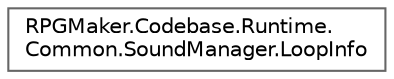 digraph "クラス階層図"
{
 // LATEX_PDF_SIZE
  bgcolor="transparent";
  edge [fontname=Helvetica,fontsize=10,labelfontname=Helvetica,labelfontsize=10];
  node [fontname=Helvetica,fontsize=10,shape=box,height=0.2,width=0.4];
  rankdir="LR";
  Node0 [id="Node000000",label="RPGMaker.Codebase.Runtime.\lCommon.SoundManager.LoopInfo",height=0.2,width=0.4,color="grey40", fillcolor="white", style="filled",URL="$d9/d1e/class_r_p_g_maker_1_1_codebase_1_1_runtime_1_1_common_1_1_sound_manager_1_1_loop_info.html",tooltip="😁 ループ情報"];
}
